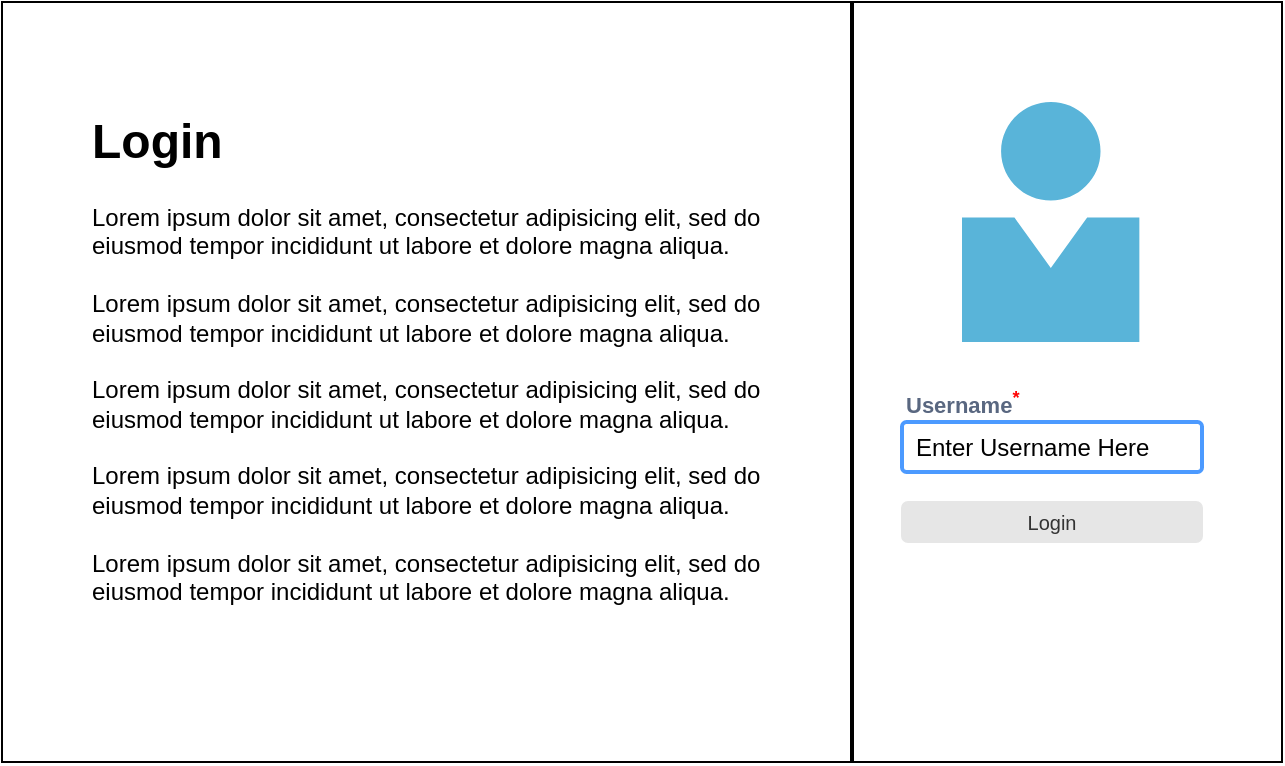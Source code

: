 <mxfile version="13.5.7" type="device"><diagram id="G3Ia6Dm--kL-LPKmiS7c" name="Page-1"><mxGraphModel dx="799" dy="513" grid="1" gridSize="10" guides="1" tooltips="1" connect="1" arrows="1" fold="1" page="1" pageScale="1" pageWidth="850" pageHeight="1100" math="0" shadow="0"><root><mxCell id="0"/><mxCell id="1" parent="0"/><mxCell id="QCo5J4_7obWH6pVdBk4Q-4" value="" style="rounded=0;whiteSpace=wrap;html=1;" parent="1" vertex="1"><mxGeometry x="40" y="40" width="640" height="380" as="geometry"/></mxCell><mxCell id="QCo5J4_7obWH6pVdBk4Q-8" value="" style="line;strokeWidth=2;direction=south;html=1;" parent="1" vertex="1"><mxGeometry x="300" y="40" width="330" height="380" as="geometry"/></mxCell><mxCell id="QCo5J4_7obWH6pVdBk4Q-9" value="&lt;h1&gt;Login&lt;/h1&gt;&lt;p&gt;Lorem ipsum dolor sit amet, consectetur adipisicing elit, sed do eiusmod tempor incididunt ut labore et dolore magna aliqua.&lt;br&gt;&lt;br&gt;Lorem ipsum dolor sit amet, consectetur adipisicing elit, sed do eiusmod tempor incididunt ut labore et dolore magna aliqua.&lt;br&gt;&lt;br&gt;Lorem ipsum dolor sit amet, consectetur adipisicing elit, sed do eiusmod tempor incididunt ut labore et dolore magna aliqua.&lt;br&gt;&lt;br&gt;Lorem ipsum dolor sit amet, consectetur adipisicing elit, sed do eiusmod tempor incididunt ut labore et dolore magna aliqua.&lt;br&gt;&lt;br&gt;Lorem ipsum dolor sit amet, consectetur adipisicing elit, sed do eiusmod tempor incididunt ut labore et dolore magna aliqua.&lt;br&gt;&lt;/p&gt;" style="text;html=1;strokeColor=none;fillColor=none;spacing=5;spacingTop=-20;whiteSpace=wrap;overflow=hidden;rounded=0;" parent="1" vertex="1"><mxGeometry x="80" y="90" width="350" height="290" as="geometry"/></mxCell><mxCell id="QCo5J4_7obWH6pVdBk4Q-11" value="" style="aspect=fixed;html=1;points=[];align=center;image;fontSize=12;image=img/lib/mscae/Person.svg;" parent="1" vertex="1"><mxGeometry x="520" y="90" width="88.8" height="120" as="geometry"/></mxCell><mxCell id="QCo5J4_7obWH6pVdBk4Q-16" value="Username&lt;sup&gt;&lt;font color=&quot;#ff0000&quot;&gt;*&lt;/font&gt;&lt;/sup&gt;" style="fillColor=none;strokeColor=none;html=1;fontSize=11;fontStyle=0;align=left;fontColor=#596780;fontStyle=1;fontSize=11" parent="1" vertex="1"><mxGeometry x="490" y="230" width="150" height="20" as="geometry"/></mxCell><mxCell id="QCo5J4_7obWH6pVdBk4Q-17" value="Enter Username Here" style="rounded=1;arcSize=9;align=left;spacingLeft=5;strokeColor=#4C9AFF;html=1;strokeWidth=2;fontSize=12" parent="1" vertex="1"><mxGeometry x="490" y="250" width="150" height="25" as="geometry"/></mxCell><mxCell id="QCo5J4_7obWH6pVdBk4Q-18" value="Login" style="rounded=1;html=1;shadow=0;dashed=0;whiteSpace=wrap;fontSize=10;fillColor=#E6E6E6;align=center;strokeColor=#E6E6E6;fontColor=#333333;" parent="1" vertex="1"><mxGeometry x="490" y="290" width="150" height="20" as="geometry"/></mxCell></root></mxGraphModel></diagram></mxfile>